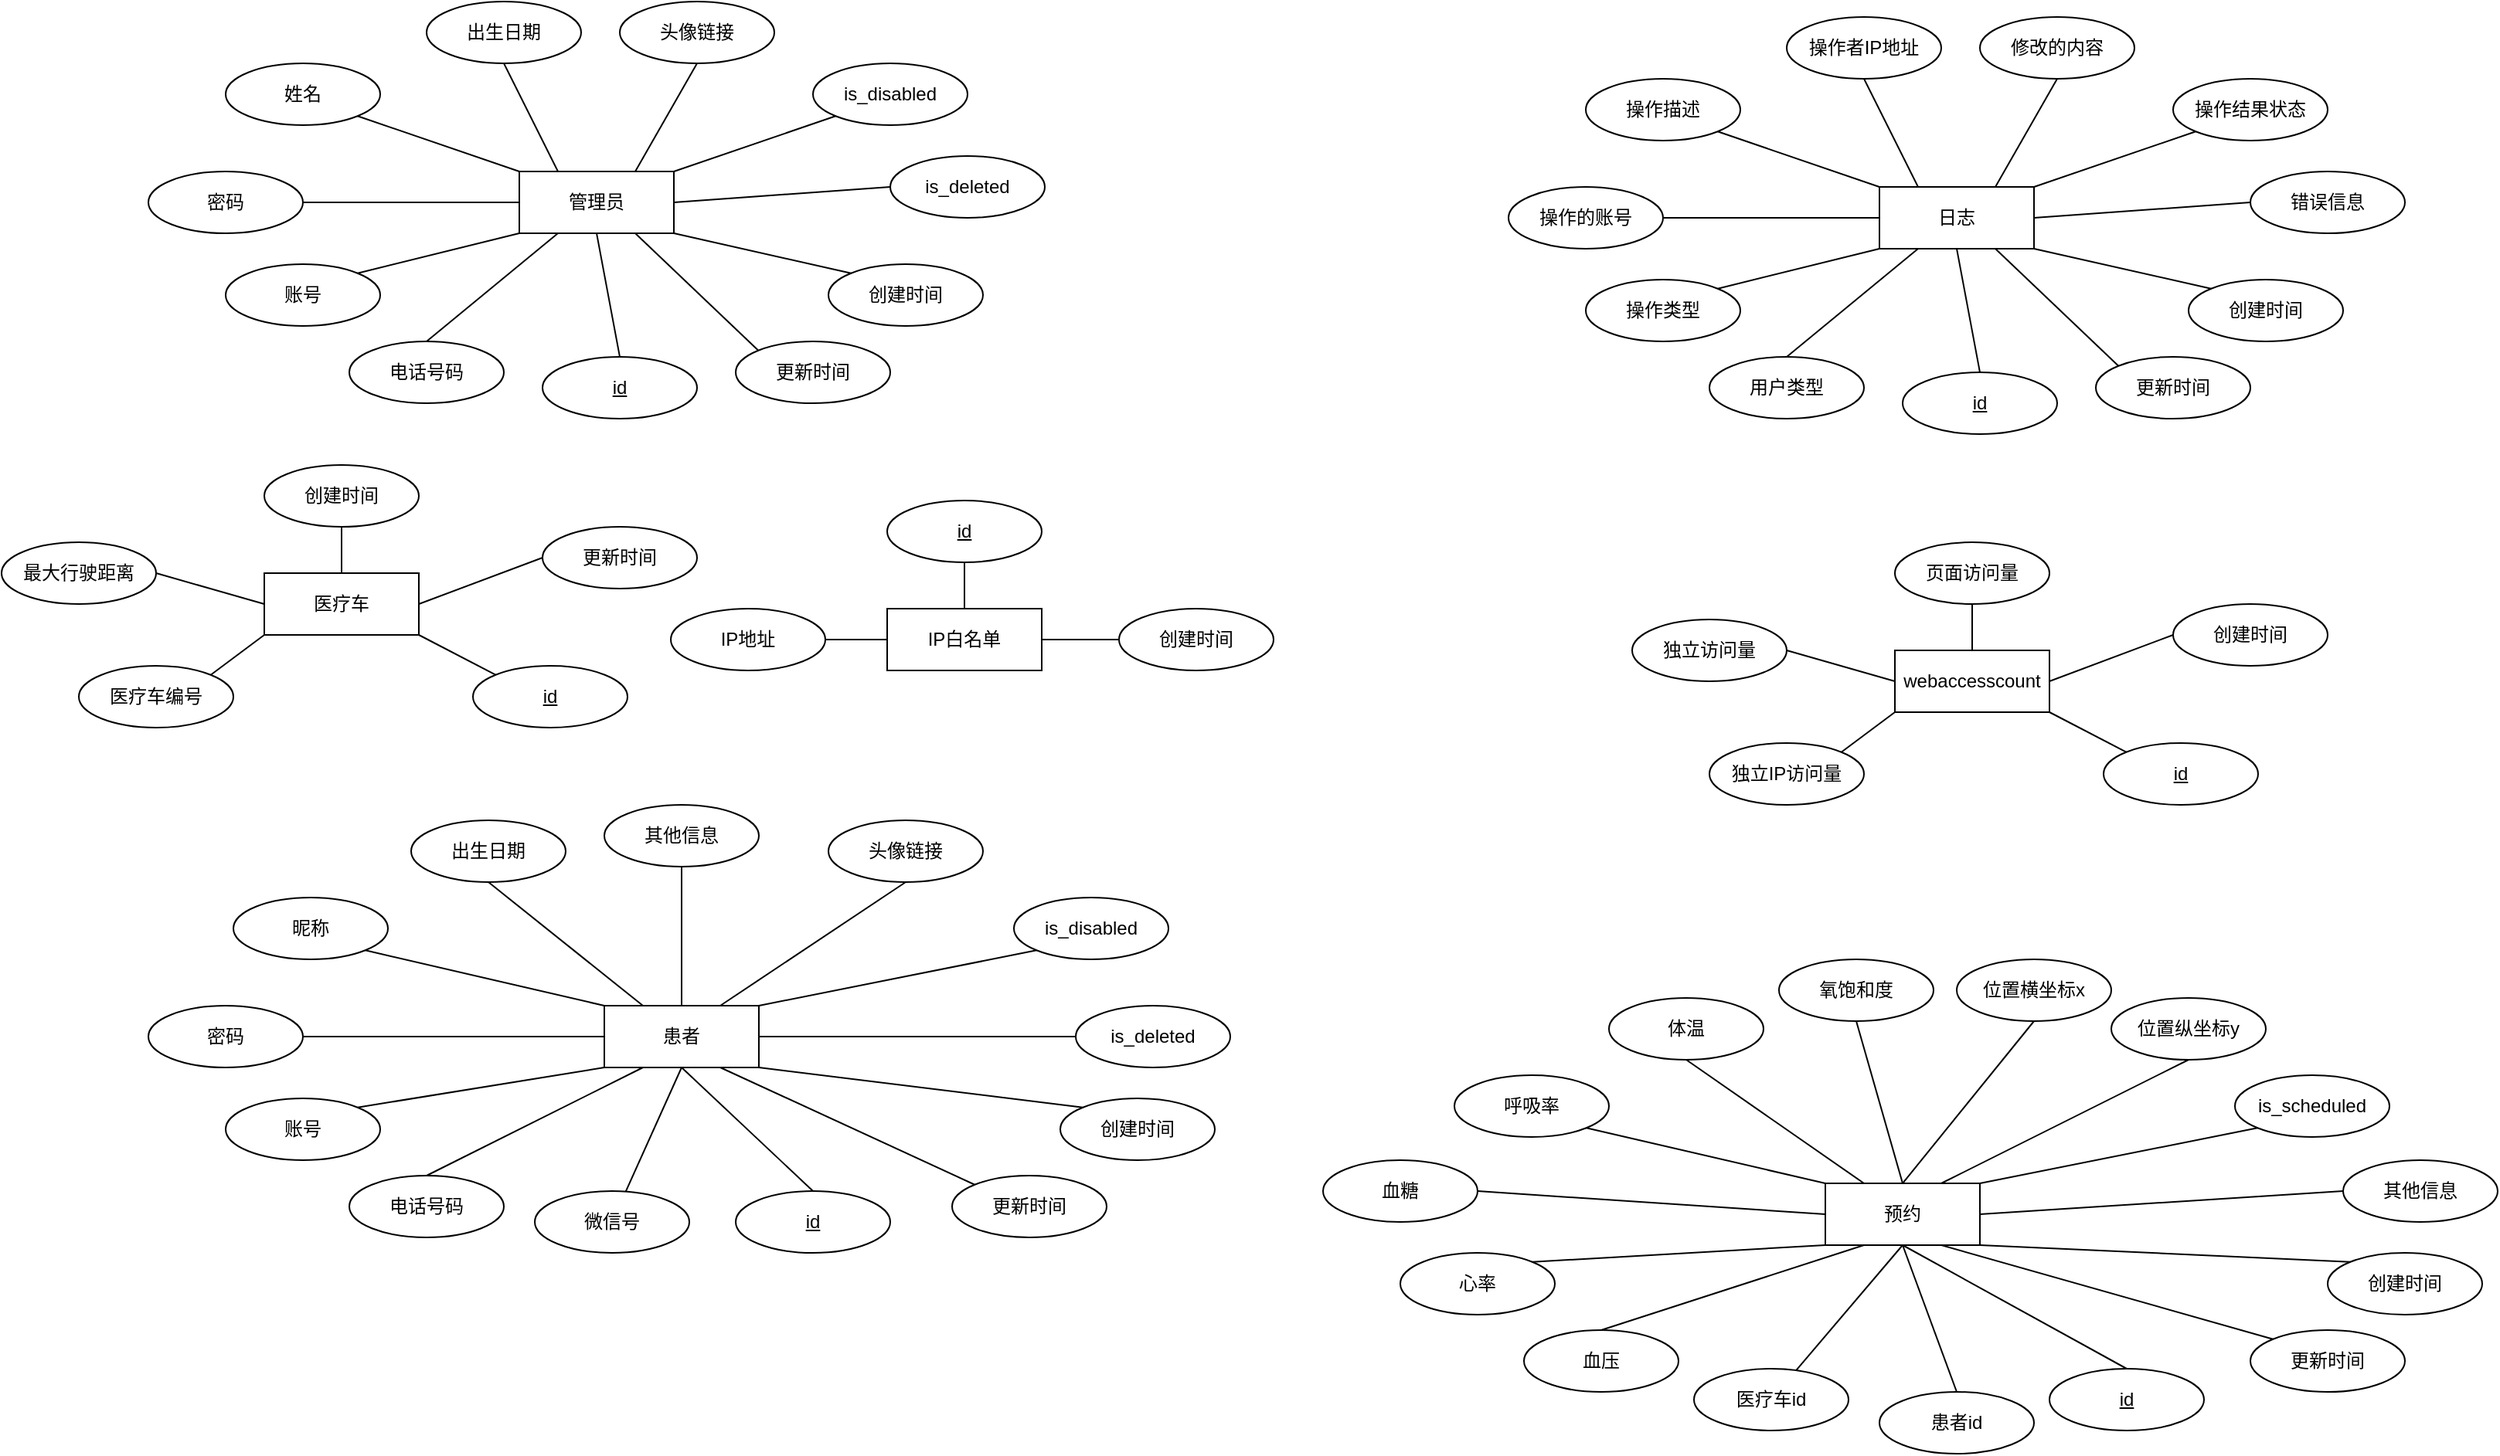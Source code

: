 <mxfile version="21.1.8" type="github">
  <diagram id="R2lEEEUBdFMjLlhIrx00" name="Page-1">
    <mxGraphModel dx="1034" dy="480" grid="0" gridSize="10" guides="1" tooltips="1" connect="1" arrows="1" fold="1" page="1" pageScale="1" pageWidth="850" pageHeight="1100" math="0" shadow="0" extFonts="Permanent Marker^https://fonts.googleapis.com/css?family=Permanent+Marker">
      <root>
        <mxCell id="0" />
        <mxCell id="1" parent="0" />
        <mxCell id="2YVMoivPEAk28fwhmbw--1" value="管理员" style="whiteSpace=wrap;html=1;align=center;" parent="1" vertex="1">
          <mxGeometry x="360" y="160" width="100" height="40" as="geometry" />
        </mxCell>
        <mxCell id="2YVMoivPEAk28fwhmbw--2" value="id" style="ellipse;whiteSpace=wrap;html=1;align=center;fontStyle=4;" parent="1" vertex="1">
          <mxGeometry x="375" y="280" width="100" height="40" as="geometry" />
        </mxCell>
        <mxCell id="2YVMoivPEAk28fwhmbw--3" value="密码" style="ellipse;whiteSpace=wrap;html=1;align=center;" parent="1" vertex="1">
          <mxGeometry x="120" y="160" width="100" height="40" as="geometry" />
        </mxCell>
        <mxCell id="2YVMoivPEAk28fwhmbw--4" value="姓名" style="ellipse;whiteSpace=wrap;html=1;align=center;" parent="1" vertex="1">
          <mxGeometry x="170" y="90" width="100" height="40" as="geometry" />
        </mxCell>
        <mxCell id="2YVMoivPEAk28fwhmbw--5" value="账号" style="ellipse;whiteSpace=wrap;html=1;align=center;" parent="1" vertex="1">
          <mxGeometry x="170" y="220" width="100" height="40" as="geometry" />
        </mxCell>
        <mxCell id="2YVMoivPEAk28fwhmbw--6" value="电话号码" style="ellipse;whiteSpace=wrap;html=1;align=center;" parent="1" vertex="1">
          <mxGeometry x="250" y="270" width="100" height="40" as="geometry" />
        </mxCell>
        <mxCell id="2YVMoivPEAk28fwhmbw--7" value="is_deleted" style="ellipse;whiteSpace=wrap;html=1;align=center;" parent="1" vertex="1">
          <mxGeometry x="600" y="150" width="100" height="40" as="geometry" />
        </mxCell>
        <mxCell id="2YVMoivPEAk28fwhmbw--8" value="is_disabled" style="ellipse;whiteSpace=wrap;html=1;align=center;" parent="1" vertex="1">
          <mxGeometry x="550" y="90" width="100" height="40" as="geometry" />
        </mxCell>
        <mxCell id="2YVMoivPEAk28fwhmbw--9" value="更新时间" style="ellipse;whiteSpace=wrap;html=1;align=center;" parent="1" vertex="1">
          <mxGeometry x="500" y="270" width="100" height="40" as="geometry" />
        </mxCell>
        <mxCell id="2YVMoivPEAk28fwhmbw--10" value="创建时间" style="ellipse;whiteSpace=wrap;html=1;align=center;" parent="1" vertex="1">
          <mxGeometry x="560" y="220" width="100" height="40" as="geometry" />
        </mxCell>
        <mxCell id="2YVMoivPEAk28fwhmbw--11" value="出生日期" style="ellipse;whiteSpace=wrap;html=1;align=center;" parent="1" vertex="1">
          <mxGeometry x="300" y="50" width="100" height="40" as="geometry" />
        </mxCell>
        <mxCell id="2YVMoivPEAk28fwhmbw--12" value="头像链接" style="ellipse;whiteSpace=wrap;html=1;align=center;" parent="1" vertex="1">
          <mxGeometry x="425" y="50" width="100" height="40" as="geometry" />
        </mxCell>
        <mxCell id="2YVMoivPEAk28fwhmbw--15" value="" style="endArrow=none;html=1;rounded=0;exitX=1;exitY=0.5;exitDx=0;exitDy=0;entryX=0;entryY=0.5;entryDx=0;entryDy=0;" parent="1" source="2YVMoivPEAk28fwhmbw--3" target="2YVMoivPEAk28fwhmbw--1" edge="1">
          <mxGeometry width="50" height="50" relative="1" as="geometry">
            <mxPoint x="300" y="190" as="sourcePoint" />
            <mxPoint x="350" y="140" as="targetPoint" />
          </mxGeometry>
        </mxCell>
        <mxCell id="2YVMoivPEAk28fwhmbw--16" value="" style="endArrow=none;html=1;rounded=0;exitX=1;exitY=0;exitDx=0;exitDy=0;entryX=0;entryY=1;entryDx=0;entryDy=0;" parent="1" source="2YVMoivPEAk28fwhmbw--5" target="2YVMoivPEAk28fwhmbw--1" edge="1">
          <mxGeometry width="50" height="50" relative="1" as="geometry">
            <mxPoint x="270" y="230" as="sourcePoint" />
            <mxPoint x="410" y="230" as="targetPoint" />
          </mxGeometry>
        </mxCell>
        <mxCell id="2YVMoivPEAk28fwhmbw--17" value="" style="endArrow=none;html=1;rounded=0;exitX=0.5;exitY=0;exitDx=0;exitDy=0;entryX=0.25;entryY=1;entryDx=0;entryDy=0;" parent="1" source="2YVMoivPEAk28fwhmbw--6" target="2YVMoivPEAk28fwhmbw--1" edge="1">
          <mxGeometry width="50" height="50" relative="1" as="geometry">
            <mxPoint x="330" y="239.5" as="sourcePoint" />
            <mxPoint x="470" y="239.5" as="targetPoint" />
          </mxGeometry>
        </mxCell>
        <mxCell id="2YVMoivPEAk28fwhmbw--18" value="" style="endArrow=none;html=1;rounded=0;exitX=0.5;exitY=1;exitDx=0;exitDy=0;entryX=0.5;entryY=0;entryDx=0;entryDy=0;" parent="1" source="2YVMoivPEAk28fwhmbw--1" target="2YVMoivPEAk28fwhmbw--2" edge="1">
          <mxGeometry width="50" height="50" relative="1" as="geometry">
            <mxPoint x="390" y="239.5" as="sourcePoint" />
            <mxPoint x="530" y="239.5" as="targetPoint" />
          </mxGeometry>
        </mxCell>
        <mxCell id="2YVMoivPEAk28fwhmbw--19" value="" style="endArrow=none;html=1;rounded=0;exitX=0.75;exitY=1;exitDx=0;exitDy=0;entryX=0;entryY=0;entryDx=0;entryDy=0;" parent="1" source="2YVMoivPEAk28fwhmbw--1" target="2YVMoivPEAk28fwhmbw--9" edge="1">
          <mxGeometry width="50" height="50" relative="1" as="geometry">
            <mxPoint x="460" y="219" as="sourcePoint" />
            <mxPoint x="600" y="219" as="targetPoint" />
          </mxGeometry>
        </mxCell>
        <mxCell id="2YVMoivPEAk28fwhmbw--20" value="" style="endArrow=none;html=1;rounded=0;exitX=1;exitY=1;exitDx=0;exitDy=0;entryX=0;entryY=0;entryDx=0;entryDy=0;" parent="1" source="2YVMoivPEAk28fwhmbw--1" target="2YVMoivPEAk28fwhmbw--10" edge="1">
          <mxGeometry width="50" height="50" relative="1" as="geometry">
            <mxPoint x="525" y="199" as="sourcePoint" />
            <mxPoint x="665" y="199" as="targetPoint" />
          </mxGeometry>
        </mxCell>
        <mxCell id="2YVMoivPEAk28fwhmbw--21" value="" style="endArrow=none;html=1;rounded=0;exitX=1;exitY=0.5;exitDx=0;exitDy=0;entryX=0;entryY=0.5;entryDx=0;entryDy=0;" parent="1" source="2YVMoivPEAk28fwhmbw--1" target="2YVMoivPEAk28fwhmbw--7" edge="1">
          <mxGeometry width="50" height="50" relative="1" as="geometry">
            <mxPoint x="480" y="179.5" as="sourcePoint" />
            <mxPoint x="620" y="179.5" as="targetPoint" />
          </mxGeometry>
        </mxCell>
        <mxCell id="2YVMoivPEAk28fwhmbw--22" value="" style="endArrow=none;html=1;rounded=0;exitX=1;exitY=0;exitDx=0;exitDy=0;entryX=0;entryY=1;entryDx=0;entryDy=0;" parent="1" source="2YVMoivPEAk28fwhmbw--1" target="2YVMoivPEAk28fwhmbw--8" edge="1">
          <mxGeometry width="50" height="50" relative="1" as="geometry">
            <mxPoint x="475" y="140" as="sourcePoint" />
            <mxPoint x="615" y="140" as="targetPoint" />
          </mxGeometry>
        </mxCell>
        <mxCell id="2YVMoivPEAk28fwhmbw--23" value="" style="endArrow=none;html=1;rounded=0;exitX=0.75;exitY=0;exitDx=0;exitDy=0;entryX=0.5;entryY=1;entryDx=0;entryDy=0;" parent="1" source="2YVMoivPEAk28fwhmbw--1" target="2YVMoivPEAk28fwhmbw--12" edge="1">
          <mxGeometry width="50" height="50" relative="1" as="geometry">
            <mxPoint x="385" y="100" as="sourcePoint" />
            <mxPoint x="525" y="100" as="targetPoint" />
          </mxGeometry>
        </mxCell>
        <mxCell id="2YVMoivPEAk28fwhmbw--24" value="" style="endArrow=none;html=1;rounded=0;exitX=0.5;exitY=1;exitDx=0;exitDy=0;entryX=0.25;entryY=0;entryDx=0;entryDy=0;" parent="1" source="2YVMoivPEAk28fwhmbw--11" target="2YVMoivPEAk28fwhmbw--1" edge="1">
          <mxGeometry width="50" height="50" relative="1" as="geometry">
            <mxPoint x="285" y="120" as="sourcePoint" />
            <mxPoint x="410" y="110" as="targetPoint" />
          </mxGeometry>
        </mxCell>
        <mxCell id="2YVMoivPEAk28fwhmbw--25" value="" style="endArrow=none;html=1;rounded=0;exitX=1;exitY=1;exitDx=0;exitDy=0;entryX=0;entryY=0;entryDx=0;entryDy=0;" parent="1" source="2YVMoivPEAk28fwhmbw--4" target="2YVMoivPEAk28fwhmbw--1" edge="1">
          <mxGeometry width="50" height="50" relative="1" as="geometry">
            <mxPoint x="220" y="140" as="sourcePoint" />
            <mxPoint x="360" y="140" as="targetPoint" />
          </mxGeometry>
        </mxCell>
        <mxCell id="2YVMoivPEAk28fwhmbw--26" value="医疗车" style="whiteSpace=wrap;html=1;align=center;" parent="1" vertex="1">
          <mxGeometry x="195" y="420" width="100" height="40" as="geometry" />
        </mxCell>
        <mxCell id="2YVMoivPEAk28fwhmbw--27" value="id" style="ellipse;whiteSpace=wrap;html=1;align=center;fontStyle=4;" parent="1" vertex="1">
          <mxGeometry x="330" y="480" width="100" height="40" as="geometry" />
        </mxCell>
        <mxCell id="2YVMoivPEAk28fwhmbw--28" value="医疗车编号" style="ellipse;whiteSpace=wrap;html=1;align=center;" parent="1" vertex="1">
          <mxGeometry x="75" y="480" width="100" height="40" as="geometry" />
        </mxCell>
        <mxCell id="2YVMoivPEAk28fwhmbw--29" value="最大行驶距离" style="ellipse;whiteSpace=wrap;html=1;align=center;" parent="1" vertex="1">
          <mxGeometry x="25" y="400" width="100" height="40" as="geometry" />
        </mxCell>
        <mxCell id="2YVMoivPEAk28fwhmbw--30" value="创建时间" style="ellipse;whiteSpace=wrap;html=1;align=center;" parent="1" vertex="1">
          <mxGeometry x="195" y="350" width="100" height="40" as="geometry" />
        </mxCell>
        <mxCell id="2YVMoivPEAk28fwhmbw--31" value="更新时间" style="ellipse;whiteSpace=wrap;html=1;align=center;" parent="1" vertex="1">
          <mxGeometry x="375" y="390" width="100" height="40" as="geometry" />
        </mxCell>
        <mxCell id="2YVMoivPEAk28fwhmbw--32" value="" style="endArrow=none;html=1;rounded=0;exitX=0.5;exitY=0;exitDx=0;exitDy=0;entryX=0.5;entryY=1;entryDx=0;entryDy=0;" parent="1" source="2YVMoivPEAk28fwhmbw--26" target="2YVMoivPEAk28fwhmbw--30" edge="1">
          <mxGeometry width="50" height="50" relative="1" as="geometry">
            <mxPoint x="80" y="430" as="sourcePoint" />
            <mxPoint x="165" y="360" as="targetPoint" />
          </mxGeometry>
        </mxCell>
        <mxCell id="2YVMoivPEAk28fwhmbw--33" value="" style="endArrow=none;html=1;rounded=0;exitX=1;exitY=0.5;exitDx=0;exitDy=0;entryX=0;entryY=0.5;entryDx=0;entryDy=0;" parent="1" source="2YVMoivPEAk28fwhmbw--29" target="2YVMoivPEAk28fwhmbw--26" edge="1">
          <mxGeometry width="50" height="50" relative="1" as="geometry">
            <mxPoint x="105" y="450" as="sourcePoint" />
            <mxPoint x="190" y="380" as="targetPoint" />
          </mxGeometry>
        </mxCell>
        <mxCell id="2YVMoivPEAk28fwhmbw--34" value="" style="endArrow=none;html=1;rounded=0;exitX=1;exitY=0.5;exitDx=0;exitDy=0;entryX=0;entryY=0.5;entryDx=0;entryDy=0;" parent="1" source="2YVMoivPEAk28fwhmbw--26" target="2YVMoivPEAk28fwhmbw--31" edge="1">
          <mxGeometry width="50" height="50" relative="1" as="geometry">
            <mxPoint x="355" y="430" as="sourcePoint" />
            <mxPoint x="440" y="360" as="targetPoint" />
          </mxGeometry>
        </mxCell>
        <mxCell id="2YVMoivPEAk28fwhmbw--35" value="" style="endArrow=none;html=1;rounded=0;exitX=1;exitY=0;exitDx=0;exitDy=0;entryX=0;entryY=1;entryDx=0;entryDy=0;" parent="1" source="2YVMoivPEAk28fwhmbw--28" target="2YVMoivPEAk28fwhmbw--26" edge="1">
          <mxGeometry width="50" height="50" relative="1" as="geometry">
            <mxPoint x="165" y="475" as="sourcePoint" />
            <mxPoint x="250" y="405" as="targetPoint" />
          </mxGeometry>
        </mxCell>
        <mxCell id="2YVMoivPEAk28fwhmbw--37" value="" style="endArrow=none;html=1;rounded=0;exitX=1;exitY=1;exitDx=0;exitDy=0;entryX=0;entryY=0;entryDx=0;entryDy=0;" parent="1" source="2YVMoivPEAk28fwhmbw--26" target="2YVMoivPEAk28fwhmbw--27" edge="1">
          <mxGeometry width="50" height="50" relative="1" as="geometry">
            <mxPoint x="312.5" y="490" as="sourcePoint" />
            <mxPoint x="397.5" y="420" as="targetPoint" />
          </mxGeometry>
        </mxCell>
        <mxCell id="2YVMoivPEAk28fwhmbw--38" value="IP白名单" style="whiteSpace=wrap;html=1;align=center;" parent="1" vertex="1">
          <mxGeometry x="598" y="443" width="100" height="40" as="geometry" />
        </mxCell>
        <mxCell id="2YVMoivPEAk28fwhmbw--39" value="id" style="ellipse;whiteSpace=wrap;html=1;align=center;fontStyle=4;" parent="1" vertex="1">
          <mxGeometry x="598" y="373" width="100" height="40" as="geometry" />
        </mxCell>
        <mxCell id="2YVMoivPEAk28fwhmbw--40" value="IP地址" style="ellipse;whiteSpace=wrap;html=1;align=center;" parent="1" vertex="1">
          <mxGeometry x="458" y="443" width="100" height="40" as="geometry" />
        </mxCell>
        <mxCell id="2YVMoivPEAk28fwhmbw--41" value="创建时间" style="ellipse;whiteSpace=wrap;html=1;align=center;" parent="1" vertex="1">
          <mxGeometry x="748" y="443" width="100" height="40" as="geometry" />
        </mxCell>
        <mxCell id="2YVMoivPEAk28fwhmbw--42" value="" style="endArrow=none;html=1;rounded=0;exitX=1;exitY=0.5;exitDx=0;exitDy=0;entryX=0;entryY=0.5;entryDx=0;entryDy=0;" parent="1" source="2YVMoivPEAk28fwhmbw--40" target="2YVMoivPEAk28fwhmbw--38" edge="1">
          <mxGeometry width="50" height="50" relative="1" as="geometry">
            <mxPoint x="568" y="438" as="sourcePoint" />
            <mxPoint x="648" y="408" as="targetPoint" />
          </mxGeometry>
        </mxCell>
        <mxCell id="2YVMoivPEAk28fwhmbw--43" value="" style="endArrow=none;html=1;rounded=0;exitX=1;exitY=0.5;exitDx=0;exitDy=0;entryX=0;entryY=0.5;entryDx=0;entryDy=0;" parent="1" source="2YVMoivPEAk28fwhmbw--38" target="2YVMoivPEAk28fwhmbw--41" edge="1">
          <mxGeometry width="50" height="50" relative="1" as="geometry">
            <mxPoint x="628" y="543" as="sourcePoint" />
            <mxPoint x="708" y="513" as="targetPoint" />
          </mxGeometry>
        </mxCell>
        <mxCell id="2YVMoivPEAk28fwhmbw--44" value="" style="endArrow=none;html=1;rounded=0;exitX=0.5;exitY=0;exitDx=0;exitDy=0;entryX=0.5;entryY=1;entryDx=0;entryDy=0;" parent="1" source="2YVMoivPEAk28fwhmbw--38" target="2YVMoivPEAk28fwhmbw--39" edge="1">
          <mxGeometry width="50" height="50" relative="1" as="geometry">
            <mxPoint x="688" y="423" as="sourcePoint" />
            <mxPoint x="768" y="393" as="targetPoint" />
          </mxGeometry>
        </mxCell>
        <mxCell id="2YVMoivPEAk28fwhmbw--45" value="患者" style="whiteSpace=wrap;html=1;align=center;" parent="1" vertex="1">
          <mxGeometry x="415" y="700" width="100" height="40" as="geometry" />
        </mxCell>
        <mxCell id="2YVMoivPEAk28fwhmbw--46" value="id" style="ellipse;whiteSpace=wrap;html=1;align=center;fontStyle=4;" parent="1" vertex="1">
          <mxGeometry x="500" y="820" width="100" height="40" as="geometry" />
        </mxCell>
        <mxCell id="2YVMoivPEAk28fwhmbw--47" value="密码" style="ellipse;whiteSpace=wrap;html=1;align=center;" parent="1" vertex="1">
          <mxGeometry x="120" y="700" width="100" height="40" as="geometry" />
        </mxCell>
        <mxCell id="2YVMoivPEAk28fwhmbw--48" value="昵称" style="ellipse;whiteSpace=wrap;html=1;align=center;" parent="1" vertex="1">
          <mxGeometry x="175" y="630" width="100" height="40" as="geometry" />
        </mxCell>
        <mxCell id="2YVMoivPEAk28fwhmbw--49" value="账号" style="ellipse;whiteSpace=wrap;html=1;align=center;" parent="1" vertex="1">
          <mxGeometry x="170" y="760" width="100" height="40" as="geometry" />
        </mxCell>
        <mxCell id="2YVMoivPEAk28fwhmbw--50" value="电话号码" style="ellipse;whiteSpace=wrap;html=1;align=center;" parent="1" vertex="1">
          <mxGeometry x="250" y="810" width="100" height="40" as="geometry" />
        </mxCell>
        <mxCell id="2YVMoivPEAk28fwhmbw--51" value="is_deleted" style="ellipse;whiteSpace=wrap;html=1;align=center;" parent="1" vertex="1">
          <mxGeometry x="720" y="700" width="100" height="40" as="geometry" />
        </mxCell>
        <mxCell id="2YVMoivPEAk28fwhmbw--52" value="is_disabled" style="ellipse;whiteSpace=wrap;html=1;align=center;" parent="1" vertex="1">
          <mxGeometry x="680" y="630" width="100" height="40" as="geometry" />
        </mxCell>
        <mxCell id="2YVMoivPEAk28fwhmbw--53" value="更新时间" style="ellipse;whiteSpace=wrap;html=1;align=center;" parent="1" vertex="1">
          <mxGeometry x="640" y="810" width="100" height="40" as="geometry" />
        </mxCell>
        <mxCell id="2YVMoivPEAk28fwhmbw--54" value="创建时间" style="ellipse;whiteSpace=wrap;html=1;align=center;" parent="1" vertex="1">
          <mxGeometry x="710" y="760" width="100" height="40" as="geometry" />
        </mxCell>
        <mxCell id="2YVMoivPEAk28fwhmbw--55" value="出生日期" style="ellipse;whiteSpace=wrap;html=1;align=center;" parent="1" vertex="1">
          <mxGeometry x="290" y="580" width="100" height="40" as="geometry" />
        </mxCell>
        <mxCell id="2YVMoivPEAk28fwhmbw--56" value="头像链接" style="ellipse;whiteSpace=wrap;html=1;align=center;" parent="1" vertex="1">
          <mxGeometry x="560" y="580" width="100" height="40" as="geometry" />
        </mxCell>
        <mxCell id="2YVMoivPEAk28fwhmbw--57" value="" style="endArrow=none;html=1;rounded=0;exitX=1;exitY=0.5;exitDx=0;exitDy=0;entryX=0;entryY=0.5;entryDx=0;entryDy=0;" parent="1" source="2YVMoivPEAk28fwhmbw--47" target="2YVMoivPEAk28fwhmbw--45" edge="1">
          <mxGeometry width="50" height="50" relative="1" as="geometry">
            <mxPoint x="355" y="730" as="sourcePoint" />
            <mxPoint x="405" y="680" as="targetPoint" />
          </mxGeometry>
        </mxCell>
        <mxCell id="2YVMoivPEAk28fwhmbw--58" value="" style="endArrow=none;html=1;rounded=0;exitX=1;exitY=0;exitDx=0;exitDy=0;entryX=0;entryY=1;entryDx=0;entryDy=0;" parent="1" source="2YVMoivPEAk28fwhmbw--49" target="2YVMoivPEAk28fwhmbw--45" edge="1">
          <mxGeometry width="50" height="50" relative="1" as="geometry">
            <mxPoint x="325" y="770" as="sourcePoint" />
            <mxPoint x="465" y="770" as="targetPoint" />
          </mxGeometry>
        </mxCell>
        <mxCell id="2YVMoivPEAk28fwhmbw--59" value="" style="endArrow=none;html=1;rounded=0;exitX=0.5;exitY=0;exitDx=0;exitDy=0;entryX=0.25;entryY=1;entryDx=0;entryDy=0;" parent="1" source="2YVMoivPEAk28fwhmbw--50" target="2YVMoivPEAk28fwhmbw--45" edge="1">
          <mxGeometry width="50" height="50" relative="1" as="geometry">
            <mxPoint x="385" y="779.5" as="sourcePoint" />
            <mxPoint x="525" y="779.5" as="targetPoint" />
          </mxGeometry>
        </mxCell>
        <mxCell id="2YVMoivPEAk28fwhmbw--60" value="" style="endArrow=none;html=1;rounded=0;exitX=0.5;exitY=1;exitDx=0;exitDy=0;entryX=0.5;entryY=0;entryDx=0;entryDy=0;" parent="1" source="2YVMoivPEAk28fwhmbw--45" target="2YVMoivPEAk28fwhmbw--46" edge="1">
          <mxGeometry width="50" height="50" relative="1" as="geometry">
            <mxPoint x="445" y="779.5" as="sourcePoint" />
            <mxPoint x="585" y="779.5" as="targetPoint" />
          </mxGeometry>
        </mxCell>
        <mxCell id="2YVMoivPEAk28fwhmbw--61" value="" style="endArrow=none;html=1;rounded=0;exitX=0.75;exitY=1;exitDx=0;exitDy=0;entryX=0;entryY=0;entryDx=0;entryDy=0;" parent="1" source="2YVMoivPEAk28fwhmbw--45" target="2YVMoivPEAk28fwhmbw--53" edge="1">
          <mxGeometry width="50" height="50" relative="1" as="geometry">
            <mxPoint x="515" y="759" as="sourcePoint" />
            <mxPoint x="655" y="759" as="targetPoint" />
          </mxGeometry>
        </mxCell>
        <mxCell id="2YVMoivPEAk28fwhmbw--62" value="" style="endArrow=none;html=1;rounded=0;exitX=1;exitY=1;exitDx=0;exitDy=0;entryX=0;entryY=0;entryDx=0;entryDy=0;" parent="1" source="2YVMoivPEAk28fwhmbw--45" target="2YVMoivPEAk28fwhmbw--54" edge="1">
          <mxGeometry width="50" height="50" relative="1" as="geometry">
            <mxPoint x="580" y="739" as="sourcePoint" />
            <mxPoint x="720" y="739" as="targetPoint" />
          </mxGeometry>
        </mxCell>
        <mxCell id="2YVMoivPEAk28fwhmbw--63" value="" style="endArrow=none;html=1;rounded=0;exitX=1;exitY=0.5;exitDx=0;exitDy=0;entryX=0;entryY=0.5;entryDx=0;entryDy=0;" parent="1" source="2YVMoivPEAk28fwhmbw--45" target="2YVMoivPEAk28fwhmbw--51" edge="1">
          <mxGeometry width="50" height="50" relative="1" as="geometry">
            <mxPoint x="535" y="719.5" as="sourcePoint" />
            <mxPoint x="675" y="719.5" as="targetPoint" />
          </mxGeometry>
        </mxCell>
        <mxCell id="2YVMoivPEAk28fwhmbw--64" value="" style="endArrow=none;html=1;rounded=0;exitX=1;exitY=0;exitDx=0;exitDy=0;entryX=0;entryY=1;entryDx=0;entryDy=0;" parent="1" source="2YVMoivPEAk28fwhmbw--45" target="2YVMoivPEAk28fwhmbw--52" edge="1">
          <mxGeometry width="50" height="50" relative="1" as="geometry">
            <mxPoint x="530" y="680" as="sourcePoint" />
            <mxPoint x="670" y="680" as="targetPoint" />
          </mxGeometry>
        </mxCell>
        <mxCell id="2YVMoivPEAk28fwhmbw--65" value="" style="endArrow=none;html=1;rounded=0;exitX=0.75;exitY=0;exitDx=0;exitDy=0;entryX=0.5;entryY=1;entryDx=0;entryDy=0;" parent="1" source="2YVMoivPEAk28fwhmbw--45" target="2YVMoivPEAk28fwhmbw--56" edge="1">
          <mxGeometry width="50" height="50" relative="1" as="geometry">
            <mxPoint x="440" y="640" as="sourcePoint" />
            <mxPoint x="580" y="640" as="targetPoint" />
          </mxGeometry>
        </mxCell>
        <mxCell id="2YVMoivPEAk28fwhmbw--66" value="" style="endArrow=none;html=1;rounded=0;exitX=0.5;exitY=1;exitDx=0;exitDy=0;entryX=0.25;entryY=0;entryDx=0;entryDy=0;" parent="1" source="2YVMoivPEAk28fwhmbw--55" target="2YVMoivPEAk28fwhmbw--45" edge="1">
          <mxGeometry width="50" height="50" relative="1" as="geometry">
            <mxPoint x="340" y="660" as="sourcePoint" />
            <mxPoint x="465" y="650" as="targetPoint" />
          </mxGeometry>
        </mxCell>
        <mxCell id="2YVMoivPEAk28fwhmbw--67" value="" style="endArrow=none;html=1;rounded=0;exitX=1;exitY=1;exitDx=0;exitDy=0;entryX=0;entryY=0;entryDx=0;entryDy=0;" parent="1" source="2YVMoivPEAk28fwhmbw--48" target="2YVMoivPEAk28fwhmbw--45" edge="1">
          <mxGeometry width="50" height="50" relative="1" as="geometry">
            <mxPoint x="275" y="680" as="sourcePoint" />
            <mxPoint x="415" y="680" as="targetPoint" />
          </mxGeometry>
        </mxCell>
        <mxCell id="2YVMoivPEAk28fwhmbw--68" value="微信号" style="ellipse;whiteSpace=wrap;html=1;align=center;" parent="1" vertex="1">
          <mxGeometry x="370" y="820" width="100" height="40" as="geometry" />
        </mxCell>
        <mxCell id="2YVMoivPEAk28fwhmbw--69" value="其他信息" style="ellipse;whiteSpace=wrap;html=1;align=center;" parent="1" vertex="1">
          <mxGeometry x="415" y="570" width="100" height="40" as="geometry" />
        </mxCell>
        <mxCell id="2YVMoivPEAk28fwhmbw--70" value="" style="endArrow=none;html=1;rounded=0;exitX=0.5;exitY=1;exitDx=0;exitDy=0;entryX=0.5;entryY=0;entryDx=0;entryDy=0;" parent="1" source="2YVMoivPEAk28fwhmbw--69" target="2YVMoivPEAk28fwhmbw--45" edge="1">
          <mxGeometry width="50" height="50" relative="1" as="geometry">
            <mxPoint x="450" y="630" as="sourcePoint" />
            <mxPoint x="500" y="656" as="targetPoint" />
          </mxGeometry>
        </mxCell>
        <mxCell id="2YVMoivPEAk28fwhmbw--71" value="" style="endArrow=none;html=1;rounded=0;exitX=0.5;exitY=1;exitDx=0;exitDy=0;" parent="1" source="2YVMoivPEAk28fwhmbw--45" target="2YVMoivPEAk28fwhmbw--68" edge="1">
          <mxGeometry width="50" height="50" relative="1" as="geometry">
            <mxPoint x="490" y="795" as="sourcePoint" />
            <mxPoint x="490" y="885" as="targetPoint" />
          </mxGeometry>
        </mxCell>
        <mxCell id="2YVMoivPEAk28fwhmbw--73" value="日志" style="whiteSpace=wrap;html=1;align=center;" parent="1" vertex="1">
          <mxGeometry x="1240" y="170" width="100" height="40" as="geometry" />
        </mxCell>
        <mxCell id="2YVMoivPEAk28fwhmbw--74" value="id" style="ellipse;whiteSpace=wrap;html=1;align=center;fontStyle=4;" parent="1" vertex="1">
          <mxGeometry x="1255" y="290" width="100" height="40" as="geometry" />
        </mxCell>
        <mxCell id="2YVMoivPEAk28fwhmbw--75" value="操作的账号" style="ellipse;whiteSpace=wrap;html=1;align=center;" parent="1" vertex="1">
          <mxGeometry x="1000" y="170" width="100" height="40" as="geometry" />
        </mxCell>
        <mxCell id="2YVMoivPEAk28fwhmbw--76" value="操作描述" style="ellipse;whiteSpace=wrap;html=1;align=center;" parent="1" vertex="1">
          <mxGeometry x="1050" y="100" width="100" height="40" as="geometry" />
        </mxCell>
        <mxCell id="2YVMoivPEAk28fwhmbw--77" value="操作类型" style="ellipse;whiteSpace=wrap;html=1;align=center;" parent="1" vertex="1">
          <mxGeometry x="1050" y="230" width="100" height="40" as="geometry" />
        </mxCell>
        <mxCell id="2YVMoivPEAk28fwhmbw--78" value="用户类型" style="ellipse;whiteSpace=wrap;html=1;align=center;" parent="1" vertex="1">
          <mxGeometry x="1130" y="280" width="100" height="40" as="geometry" />
        </mxCell>
        <mxCell id="2YVMoivPEAk28fwhmbw--79" value="错误信息" style="ellipse;whiteSpace=wrap;html=1;align=center;" parent="1" vertex="1">
          <mxGeometry x="1480" y="160" width="100" height="40" as="geometry" />
        </mxCell>
        <mxCell id="2YVMoivPEAk28fwhmbw--80" value="操作结果状态" style="ellipse;whiteSpace=wrap;html=1;align=center;" parent="1" vertex="1">
          <mxGeometry x="1430" y="100" width="100" height="40" as="geometry" />
        </mxCell>
        <mxCell id="2YVMoivPEAk28fwhmbw--81" value="更新时间" style="ellipse;whiteSpace=wrap;html=1;align=center;" parent="1" vertex="1">
          <mxGeometry x="1380" y="280" width="100" height="40" as="geometry" />
        </mxCell>
        <mxCell id="2YVMoivPEAk28fwhmbw--82" value="创建时间" style="ellipse;whiteSpace=wrap;html=1;align=center;" parent="1" vertex="1">
          <mxGeometry x="1440" y="230" width="100" height="40" as="geometry" />
        </mxCell>
        <mxCell id="2YVMoivPEAk28fwhmbw--83" value="操作者IP地址" style="ellipse;whiteSpace=wrap;html=1;align=center;" parent="1" vertex="1">
          <mxGeometry x="1180" y="60" width="100" height="40" as="geometry" />
        </mxCell>
        <mxCell id="2YVMoivPEAk28fwhmbw--84" value="修改的内容" style="ellipse;whiteSpace=wrap;html=1;align=center;" parent="1" vertex="1">
          <mxGeometry x="1305" y="60" width="100" height="40" as="geometry" />
        </mxCell>
        <mxCell id="2YVMoivPEAk28fwhmbw--85" value="" style="endArrow=none;html=1;rounded=0;exitX=1;exitY=0.5;exitDx=0;exitDy=0;entryX=0;entryY=0.5;entryDx=0;entryDy=0;" parent="1" source="2YVMoivPEAk28fwhmbw--75" target="2YVMoivPEAk28fwhmbw--73" edge="1">
          <mxGeometry width="50" height="50" relative="1" as="geometry">
            <mxPoint x="1180" y="200" as="sourcePoint" />
            <mxPoint x="1230" y="150" as="targetPoint" />
          </mxGeometry>
        </mxCell>
        <mxCell id="2YVMoivPEAk28fwhmbw--86" value="" style="endArrow=none;html=1;rounded=0;exitX=1;exitY=0;exitDx=0;exitDy=0;entryX=0;entryY=1;entryDx=0;entryDy=0;" parent="1" source="2YVMoivPEAk28fwhmbw--77" target="2YVMoivPEAk28fwhmbw--73" edge="1">
          <mxGeometry width="50" height="50" relative="1" as="geometry">
            <mxPoint x="1150" y="240" as="sourcePoint" />
            <mxPoint x="1290" y="240" as="targetPoint" />
          </mxGeometry>
        </mxCell>
        <mxCell id="2YVMoivPEAk28fwhmbw--87" value="" style="endArrow=none;html=1;rounded=0;exitX=0.5;exitY=0;exitDx=0;exitDy=0;entryX=0.25;entryY=1;entryDx=0;entryDy=0;" parent="1" source="2YVMoivPEAk28fwhmbw--78" target="2YVMoivPEAk28fwhmbw--73" edge="1">
          <mxGeometry width="50" height="50" relative="1" as="geometry">
            <mxPoint x="1210" y="249.5" as="sourcePoint" />
            <mxPoint x="1350" y="249.5" as="targetPoint" />
          </mxGeometry>
        </mxCell>
        <mxCell id="2YVMoivPEAk28fwhmbw--88" value="" style="endArrow=none;html=1;rounded=0;exitX=0.5;exitY=1;exitDx=0;exitDy=0;entryX=0.5;entryY=0;entryDx=0;entryDy=0;" parent="1" source="2YVMoivPEAk28fwhmbw--73" target="2YVMoivPEAk28fwhmbw--74" edge="1">
          <mxGeometry width="50" height="50" relative="1" as="geometry">
            <mxPoint x="1270" y="249.5" as="sourcePoint" />
            <mxPoint x="1410" y="249.5" as="targetPoint" />
          </mxGeometry>
        </mxCell>
        <mxCell id="2YVMoivPEAk28fwhmbw--89" value="" style="endArrow=none;html=1;rounded=0;exitX=0.75;exitY=1;exitDx=0;exitDy=0;entryX=0;entryY=0;entryDx=0;entryDy=0;" parent="1" source="2YVMoivPEAk28fwhmbw--73" target="2YVMoivPEAk28fwhmbw--81" edge="1">
          <mxGeometry width="50" height="50" relative="1" as="geometry">
            <mxPoint x="1340" y="229" as="sourcePoint" />
            <mxPoint x="1480" y="229" as="targetPoint" />
          </mxGeometry>
        </mxCell>
        <mxCell id="2YVMoivPEAk28fwhmbw--90" value="" style="endArrow=none;html=1;rounded=0;exitX=1;exitY=1;exitDx=0;exitDy=0;entryX=0;entryY=0;entryDx=0;entryDy=0;" parent="1" source="2YVMoivPEAk28fwhmbw--73" target="2YVMoivPEAk28fwhmbw--82" edge="1">
          <mxGeometry width="50" height="50" relative="1" as="geometry">
            <mxPoint x="1405" y="209" as="sourcePoint" />
            <mxPoint x="1545" y="209" as="targetPoint" />
          </mxGeometry>
        </mxCell>
        <mxCell id="2YVMoivPEAk28fwhmbw--91" value="" style="endArrow=none;html=1;rounded=0;exitX=1;exitY=0.5;exitDx=0;exitDy=0;entryX=0;entryY=0.5;entryDx=0;entryDy=0;" parent="1" source="2YVMoivPEAk28fwhmbw--73" target="2YVMoivPEAk28fwhmbw--79" edge="1">
          <mxGeometry width="50" height="50" relative="1" as="geometry">
            <mxPoint x="1360" y="189.5" as="sourcePoint" />
            <mxPoint x="1500" y="189.5" as="targetPoint" />
          </mxGeometry>
        </mxCell>
        <mxCell id="2YVMoivPEAk28fwhmbw--92" value="" style="endArrow=none;html=1;rounded=0;exitX=1;exitY=0;exitDx=0;exitDy=0;entryX=0;entryY=1;entryDx=0;entryDy=0;" parent="1" source="2YVMoivPEAk28fwhmbw--73" target="2YVMoivPEAk28fwhmbw--80" edge="1">
          <mxGeometry width="50" height="50" relative="1" as="geometry">
            <mxPoint x="1355" y="150" as="sourcePoint" />
            <mxPoint x="1495" y="150" as="targetPoint" />
          </mxGeometry>
        </mxCell>
        <mxCell id="2YVMoivPEAk28fwhmbw--93" value="" style="endArrow=none;html=1;rounded=0;exitX=0.75;exitY=0;exitDx=0;exitDy=0;entryX=0.5;entryY=1;entryDx=0;entryDy=0;" parent="1" source="2YVMoivPEAk28fwhmbw--73" target="2YVMoivPEAk28fwhmbw--84" edge="1">
          <mxGeometry width="50" height="50" relative="1" as="geometry">
            <mxPoint x="1265" y="110" as="sourcePoint" />
            <mxPoint x="1405" y="110" as="targetPoint" />
          </mxGeometry>
        </mxCell>
        <mxCell id="2YVMoivPEAk28fwhmbw--94" value="" style="endArrow=none;html=1;rounded=0;exitX=0.5;exitY=1;exitDx=0;exitDy=0;entryX=0.25;entryY=0;entryDx=0;entryDy=0;" parent="1" source="2YVMoivPEAk28fwhmbw--83" target="2YVMoivPEAk28fwhmbw--73" edge="1">
          <mxGeometry width="50" height="50" relative="1" as="geometry">
            <mxPoint x="1165" y="130" as="sourcePoint" />
            <mxPoint x="1290" y="120" as="targetPoint" />
          </mxGeometry>
        </mxCell>
        <mxCell id="2YVMoivPEAk28fwhmbw--95" value="" style="endArrow=none;html=1;rounded=0;exitX=1;exitY=1;exitDx=0;exitDy=0;entryX=0;entryY=0;entryDx=0;entryDy=0;" parent="1" source="2YVMoivPEAk28fwhmbw--76" target="2YVMoivPEAk28fwhmbw--73" edge="1">
          <mxGeometry width="50" height="50" relative="1" as="geometry">
            <mxPoint x="1100" y="150" as="sourcePoint" />
            <mxPoint x="1240" y="150" as="targetPoint" />
          </mxGeometry>
        </mxCell>
        <mxCell id="2YVMoivPEAk28fwhmbw--96" value="webaccesscount" style="whiteSpace=wrap;html=1;align=center;" parent="1" vertex="1">
          <mxGeometry x="1250" y="470" width="100" height="40" as="geometry" />
        </mxCell>
        <mxCell id="2YVMoivPEAk28fwhmbw--97" value="id" style="ellipse;whiteSpace=wrap;html=1;align=center;fontStyle=4;" parent="1" vertex="1">
          <mxGeometry x="1385" y="530" width="100" height="40" as="geometry" />
        </mxCell>
        <mxCell id="2YVMoivPEAk28fwhmbw--98" value="独立IP访问量" style="ellipse;whiteSpace=wrap;html=1;align=center;" parent="1" vertex="1">
          <mxGeometry x="1130" y="530" width="100" height="40" as="geometry" />
        </mxCell>
        <mxCell id="2YVMoivPEAk28fwhmbw--99" value="独立访问量" style="ellipse;whiteSpace=wrap;html=1;align=center;" parent="1" vertex="1">
          <mxGeometry x="1080" y="450" width="100" height="40" as="geometry" />
        </mxCell>
        <mxCell id="2YVMoivPEAk28fwhmbw--100" value="页面访问量" style="ellipse;whiteSpace=wrap;html=1;align=center;" parent="1" vertex="1">
          <mxGeometry x="1250" y="400" width="100" height="40" as="geometry" />
        </mxCell>
        <mxCell id="2YVMoivPEAk28fwhmbw--101" value="创建时间" style="ellipse;whiteSpace=wrap;html=1;align=center;" parent="1" vertex="1">
          <mxGeometry x="1430" y="440" width="100" height="40" as="geometry" />
        </mxCell>
        <mxCell id="2YVMoivPEAk28fwhmbw--102" value="" style="endArrow=none;html=1;rounded=0;exitX=0.5;exitY=0;exitDx=0;exitDy=0;entryX=0.5;entryY=1;entryDx=0;entryDy=0;" parent="1" source="2YVMoivPEAk28fwhmbw--96" target="2YVMoivPEAk28fwhmbw--100" edge="1">
          <mxGeometry width="50" height="50" relative="1" as="geometry">
            <mxPoint x="1135" y="480" as="sourcePoint" />
            <mxPoint x="1220" y="410" as="targetPoint" />
          </mxGeometry>
        </mxCell>
        <mxCell id="2YVMoivPEAk28fwhmbw--103" value="" style="endArrow=none;html=1;rounded=0;exitX=1;exitY=0.5;exitDx=0;exitDy=0;entryX=0;entryY=0.5;entryDx=0;entryDy=0;" parent="1" source="2YVMoivPEAk28fwhmbw--99" target="2YVMoivPEAk28fwhmbw--96" edge="1">
          <mxGeometry width="50" height="50" relative="1" as="geometry">
            <mxPoint x="1160" y="500" as="sourcePoint" />
            <mxPoint x="1245" y="430" as="targetPoint" />
          </mxGeometry>
        </mxCell>
        <mxCell id="2YVMoivPEAk28fwhmbw--104" value="" style="endArrow=none;html=1;rounded=0;exitX=1;exitY=0.5;exitDx=0;exitDy=0;entryX=0;entryY=0.5;entryDx=0;entryDy=0;" parent="1" source="2YVMoivPEAk28fwhmbw--96" target="2YVMoivPEAk28fwhmbw--101" edge="1">
          <mxGeometry width="50" height="50" relative="1" as="geometry">
            <mxPoint x="1410" y="480" as="sourcePoint" />
            <mxPoint x="1495" y="410" as="targetPoint" />
          </mxGeometry>
        </mxCell>
        <mxCell id="2YVMoivPEAk28fwhmbw--105" value="" style="endArrow=none;html=1;rounded=0;exitX=1;exitY=0;exitDx=0;exitDy=0;entryX=0;entryY=1;entryDx=0;entryDy=0;" parent="1" source="2YVMoivPEAk28fwhmbw--98" target="2YVMoivPEAk28fwhmbw--96" edge="1">
          <mxGeometry width="50" height="50" relative="1" as="geometry">
            <mxPoint x="1220" y="525" as="sourcePoint" />
            <mxPoint x="1305" y="455" as="targetPoint" />
          </mxGeometry>
        </mxCell>
        <mxCell id="2YVMoivPEAk28fwhmbw--106" value="" style="endArrow=none;html=1;rounded=0;exitX=1;exitY=1;exitDx=0;exitDy=0;entryX=0;entryY=0;entryDx=0;entryDy=0;" parent="1" source="2YVMoivPEAk28fwhmbw--96" target="2YVMoivPEAk28fwhmbw--97" edge="1">
          <mxGeometry width="50" height="50" relative="1" as="geometry">
            <mxPoint x="1367.5" y="540" as="sourcePoint" />
            <mxPoint x="1452.5" y="470" as="targetPoint" />
          </mxGeometry>
        </mxCell>
        <mxCell id="2YVMoivPEAk28fwhmbw--107" value="预约" style="whiteSpace=wrap;html=1;align=center;" parent="1" vertex="1">
          <mxGeometry x="1205" y="815" width="100" height="40" as="geometry" />
        </mxCell>
        <mxCell id="2YVMoivPEAk28fwhmbw--108" value="id" style="ellipse;whiteSpace=wrap;html=1;align=center;fontStyle=4;" parent="1" vertex="1">
          <mxGeometry x="1350" y="935" width="100" height="40" as="geometry" />
        </mxCell>
        <mxCell id="2YVMoivPEAk28fwhmbw--109" value="血糖" style="ellipse;whiteSpace=wrap;html=1;align=center;" parent="1" vertex="1">
          <mxGeometry x="880" y="800" width="100" height="40" as="geometry" />
        </mxCell>
        <mxCell id="2YVMoivPEAk28fwhmbw--110" value="呼吸率" style="ellipse;whiteSpace=wrap;html=1;align=center;" parent="1" vertex="1">
          <mxGeometry x="965" y="745" width="100" height="40" as="geometry" />
        </mxCell>
        <mxCell id="2YVMoivPEAk28fwhmbw--111" value="心率" style="ellipse;whiteSpace=wrap;html=1;align=center;" parent="1" vertex="1">
          <mxGeometry x="930" y="860" width="100" height="40" as="geometry" />
        </mxCell>
        <mxCell id="2YVMoivPEAk28fwhmbw--112" value="血压" style="ellipse;whiteSpace=wrap;html=1;align=center;" parent="1" vertex="1">
          <mxGeometry x="1010" y="910" width="100" height="40" as="geometry" />
        </mxCell>
        <mxCell id="2YVMoivPEAk28fwhmbw--113" value="其他信息" style="ellipse;whiteSpace=wrap;html=1;align=center;" parent="1" vertex="1">
          <mxGeometry x="1540" y="800" width="100" height="40" as="geometry" />
        </mxCell>
        <mxCell id="2YVMoivPEAk28fwhmbw--114" value="is_scheduled" style="ellipse;whiteSpace=wrap;html=1;align=center;" parent="1" vertex="1">
          <mxGeometry x="1470" y="745" width="100" height="40" as="geometry" />
        </mxCell>
        <mxCell id="2YVMoivPEAk28fwhmbw--115" value="更新时间" style="ellipse;whiteSpace=wrap;html=1;align=center;" parent="1" vertex="1">
          <mxGeometry x="1480" y="910" width="100" height="40" as="geometry" />
        </mxCell>
        <mxCell id="2YVMoivPEAk28fwhmbw--116" value="创建时间" style="ellipse;whiteSpace=wrap;html=1;align=center;" parent="1" vertex="1">
          <mxGeometry x="1530" y="860" width="100" height="40" as="geometry" />
        </mxCell>
        <mxCell id="2YVMoivPEAk28fwhmbw--117" value="体温" style="ellipse;whiteSpace=wrap;html=1;align=center;" parent="1" vertex="1">
          <mxGeometry x="1065" y="695" width="100" height="40" as="geometry" />
        </mxCell>
        <mxCell id="2YVMoivPEAk28fwhmbw--118" value="位置纵坐标y" style="ellipse;whiteSpace=wrap;html=1;align=center;" parent="1" vertex="1">
          <mxGeometry x="1390" y="695" width="100" height="40" as="geometry" />
        </mxCell>
        <mxCell id="2YVMoivPEAk28fwhmbw--119" value="" style="endArrow=none;html=1;rounded=0;exitX=1;exitY=0.5;exitDx=0;exitDy=0;entryX=0;entryY=0.5;entryDx=0;entryDy=0;" parent="1" source="2YVMoivPEAk28fwhmbw--109" target="2YVMoivPEAk28fwhmbw--107" edge="1">
          <mxGeometry width="50" height="50" relative="1" as="geometry">
            <mxPoint x="1145" y="845" as="sourcePoint" />
            <mxPoint x="1195" y="795" as="targetPoint" />
          </mxGeometry>
        </mxCell>
        <mxCell id="2YVMoivPEAk28fwhmbw--120" value="" style="endArrow=none;html=1;rounded=0;exitX=1;exitY=0;exitDx=0;exitDy=0;entryX=0;entryY=1;entryDx=0;entryDy=0;" parent="1" source="2YVMoivPEAk28fwhmbw--111" target="2YVMoivPEAk28fwhmbw--107" edge="1">
          <mxGeometry width="50" height="50" relative="1" as="geometry">
            <mxPoint x="1115" y="885" as="sourcePoint" />
            <mxPoint x="1255" y="885" as="targetPoint" />
          </mxGeometry>
        </mxCell>
        <mxCell id="2YVMoivPEAk28fwhmbw--121" value="" style="endArrow=none;html=1;rounded=0;exitX=0.5;exitY=0;exitDx=0;exitDy=0;entryX=0.25;entryY=1;entryDx=0;entryDy=0;" parent="1" source="2YVMoivPEAk28fwhmbw--112" target="2YVMoivPEAk28fwhmbw--107" edge="1">
          <mxGeometry width="50" height="50" relative="1" as="geometry">
            <mxPoint x="1175" y="894.5" as="sourcePoint" />
            <mxPoint x="1315" y="894.5" as="targetPoint" />
          </mxGeometry>
        </mxCell>
        <mxCell id="2YVMoivPEAk28fwhmbw--122" value="" style="endArrow=none;html=1;rounded=0;exitX=0.5;exitY=1;exitDx=0;exitDy=0;entryX=0.5;entryY=0;entryDx=0;entryDy=0;" parent="1" source="2YVMoivPEAk28fwhmbw--107" target="2YVMoivPEAk28fwhmbw--108" edge="1">
          <mxGeometry width="50" height="50" relative="1" as="geometry">
            <mxPoint x="1235" y="894.5" as="sourcePoint" />
            <mxPoint x="1375" y="894.5" as="targetPoint" />
          </mxGeometry>
        </mxCell>
        <mxCell id="2YVMoivPEAk28fwhmbw--123" value="" style="endArrow=none;html=1;rounded=0;exitX=0.75;exitY=1;exitDx=0;exitDy=0;entryX=0;entryY=0;entryDx=0;entryDy=0;" parent="1" source="2YVMoivPEAk28fwhmbw--107" target="2YVMoivPEAk28fwhmbw--115" edge="1">
          <mxGeometry width="50" height="50" relative="1" as="geometry">
            <mxPoint x="1305" y="874" as="sourcePoint" />
            <mxPoint x="1445" y="874" as="targetPoint" />
          </mxGeometry>
        </mxCell>
        <mxCell id="2YVMoivPEAk28fwhmbw--124" value="" style="endArrow=none;html=1;rounded=0;exitX=1;exitY=1;exitDx=0;exitDy=0;entryX=0;entryY=0;entryDx=0;entryDy=0;" parent="1" source="2YVMoivPEAk28fwhmbw--107" target="2YVMoivPEAk28fwhmbw--116" edge="1">
          <mxGeometry width="50" height="50" relative="1" as="geometry">
            <mxPoint x="1370" y="854" as="sourcePoint" />
            <mxPoint x="1510" y="854" as="targetPoint" />
          </mxGeometry>
        </mxCell>
        <mxCell id="2YVMoivPEAk28fwhmbw--125" value="" style="endArrow=none;html=1;rounded=0;exitX=1;exitY=0.5;exitDx=0;exitDy=0;entryX=0;entryY=0.5;entryDx=0;entryDy=0;" parent="1" source="2YVMoivPEAk28fwhmbw--107" target="2YVMoivPEAk28fwhmbw--113" edge="1">
          <mxGeometry width="50" height="50" relative="1" as="geometry">
            <mxPoint x="1325" y="834.5" as="sourcePoint" />
            <mxPoint x="1465" y="834.5" as="targetPoint" />
          </mxGeometry>
        </mxCell>
        <mxCell id="2YVMoivPEAk28fwhmbw--126" value="" style="endArrow=none;html=1;rounded=0;exitX=1;exitY=0;exitDx=0;exitDy=0;entryX=0;entryY=1;entryDx=0;entryDy=0;" parent="1" source="2YVMoivPEAk28fwhmbw--107" target="2YVMoivPEAk28fwhmbw--114" edge="1">
          <mxGeometry width="50" height="50" relative="1" as="geometry">
            <mxPoint x="1320" y="795" as="sourcePoint" />
            <mxPoint x="1460" y="795" as="targetPoint" />
          </mxGeometry>
        </mxCell>
        <mxCell id="2YVMoivPEAk28fwhmbw--127" value="" style="endArrow=none;html=1;rounded=0;exitX=0.75;exitY=0;exitDx=0;exitDy=0;entryX=0.5;entryY=1;entryDx=0;entryDy=0;" parent="1" source="2YVMoivPEAk28fwhmbw--107" target="2YVMoivPEAk28fwhmbw--118" edge="1">
          <mxGeometry width="50" height="50" relative="1" as="geometry">
            <mxPoint x="1230" y="755" as="sourcePoint" />
            <mxPoint x="1370" y="755" as="targetPoint" />
          </mxGeometry>
        </mxCell>
        <mxCell id="2YVMoivPEAk28fwhmbw--128" value="" style="endArrow=none;html=1;rounded=0;exitX=0.5;exitY=1;exitDx=0;exitDy=0;entryX=0.25;entryY=0;entryDx=0;entryDy=0;" parent="1" source="2YVMoivPEAk28fwhmbw--117" target="2YVMoivPEAk28fwhmbw--107" edge="1">
          <mxGeometry width="50" height="50" relative="1" as="geometry">
            <mxPoint x="1130" y="775" as="sourcePoint" />
            <mxPoint x="1255" y="765" as="targetPoint" />
          </mxGeometry>
        </mxCell>
        <mxCell id="2YVMoivPEAk28fwhmbw--129" value="" style="endArrow=none;html=1;rounded=0;exitX=1;exitY=1;exitDx=0;exitDy=0;entryX=0;entryY=0;entryDx=0;entryDy=0;" parent="1" source="2YVMoivPEAk28fwhmbw--110" target="2YVMoivPEAk28fwhmbw--107" edge="1">
          <mxGeometry width="50" height="50" relative="1" as="geometry">
            <mxPoint x="1065" y="795" as="sourcePoint" />
            <mxPoint x="1205" y="795" as="targetPoint" />
          </mxGeometry>
        </mxCell>
        <mxCell id="2YVMoivPEAk28fwhmbw--130" value="医疗车id" style="ellipse;whiteSpace=wrap;html=1;align=center;" parent="1" vertex="1">
          <mxGeometry x="1120" y="935" width="100" height="40" as="geometry" />
        </mxCell>
        <mxCell id="2YVMoivPEAk28fwhmbw--131" value="氧饱和度" style="ellipse;whiteSpace=wrap;html=1;align=center;" parent="1" vertex="1">
          <mxGeometry x="1175" y="670" width="100" height="40" as="geometry" />
        </mxCell>
        <mxCell id="2YVMoivPEAk28fwhmbw--132" value="" style="endArrow=none;html=1;rounded=0;exitX=0.5;exitY=1;exitDx=0;exitDy=0;entryX=0.5;entryY=0;entryDx=0;entryDy=0;" parent="1" source="2YVMoivPEAk28fwhmbw--131" target="2YVMoivPEAk28fwhmbw--107" edge="1">
          <mxGeometry width="50" height="50" relative="1" as="geometry">
            <mxPoint x="1240" y="745" as="sourcePoint" />
            <mxPoint x="1290" y="771" as="targetPoint" />
          </mxGeometry>
        </mxCell>
        <mxCell id="2YVMoivPEAk28fwhmbw--133" value="" style="endArrow=none;html=1;rounded=0;exitX=0.5;exitY=1;exitDx=0;exitDy=0;" parent="1" source="2YVMoivPEAk28fwhmbw--107" target="2YVMoivPEAk28fwhmbw--130" edge="1">
          <mxGeometry width="50" height="50" relative="1" as="geometry">
            <mxPoint x="1280" y="910" as="sourcePoint" />
            <mxPoint x="1280" y="1000" as="targetPoint" />
          </mxGeometry>
        </mxCell>
        <mxCell id="2YVMoivPEAk28fwhmbw--134" value="位置横坐标x" style="ellipse;whiteSpace=wrap;html=1;align=center;" parent="1" vertex="1">
          <mxGeometry x="1290" y="670" width="100" height="40" as="geometry" />
        </mxCell>
        <mxCell id="2YVMoivPEAk28fwhmbw--135" value="患者id" style="ellipse;whiteSpace=wrap;html=1;align=center;" parent="1" vertex="1">
          <mxGeometry x="1240" y="950" width="100" height="40" as="geometry" />
        </mxCell>
        <mxCell id="2YVMoivPEAk28fwhmbw--136" value="" style="endArrow=none;html=1;rounded=0;exitX=0.5;exitY=1;exitDx=0;exitDy=0;entryX=0.5;entryY=0;entryDx=0;entryDy=0;" parent="1" source="2YVMoivPEAk28fwhmbw--134" target="2YVMoivPEAk28fwhmbw--107" edge="1">
          <mxGeometry width="50" height="50" relative="1" as="geometry">
            <mxPoint x="1325" y="727.5" as="sourcePoint" />
            <mxPoint x="1355" y="832.5" as="targetPoint" />
          </mxGeometry>
        </mxCell>
        <mxCell id="2YVMoivPEAk28fwhmbw--137" value="" style="endArrow=none;html=1;rounded=0;exitX=0.5;exitY=1;exitDx=0;exitDy=0;" parent="1" source="2YVMoivPEAk28fwhmbw--107" edge="1">
          <mxGeometry width="50" height="50" relative="1" as="geometry">
            <mxPoint x="1280" y="900" as="sourcePoint" />
            <mxPoint x="1290" y="950" as="targetPoint" />
          </mxGeometry>
        </mxCell>
      </root>
    </mxGraphModel>
  </diagram>
</mxfile>
